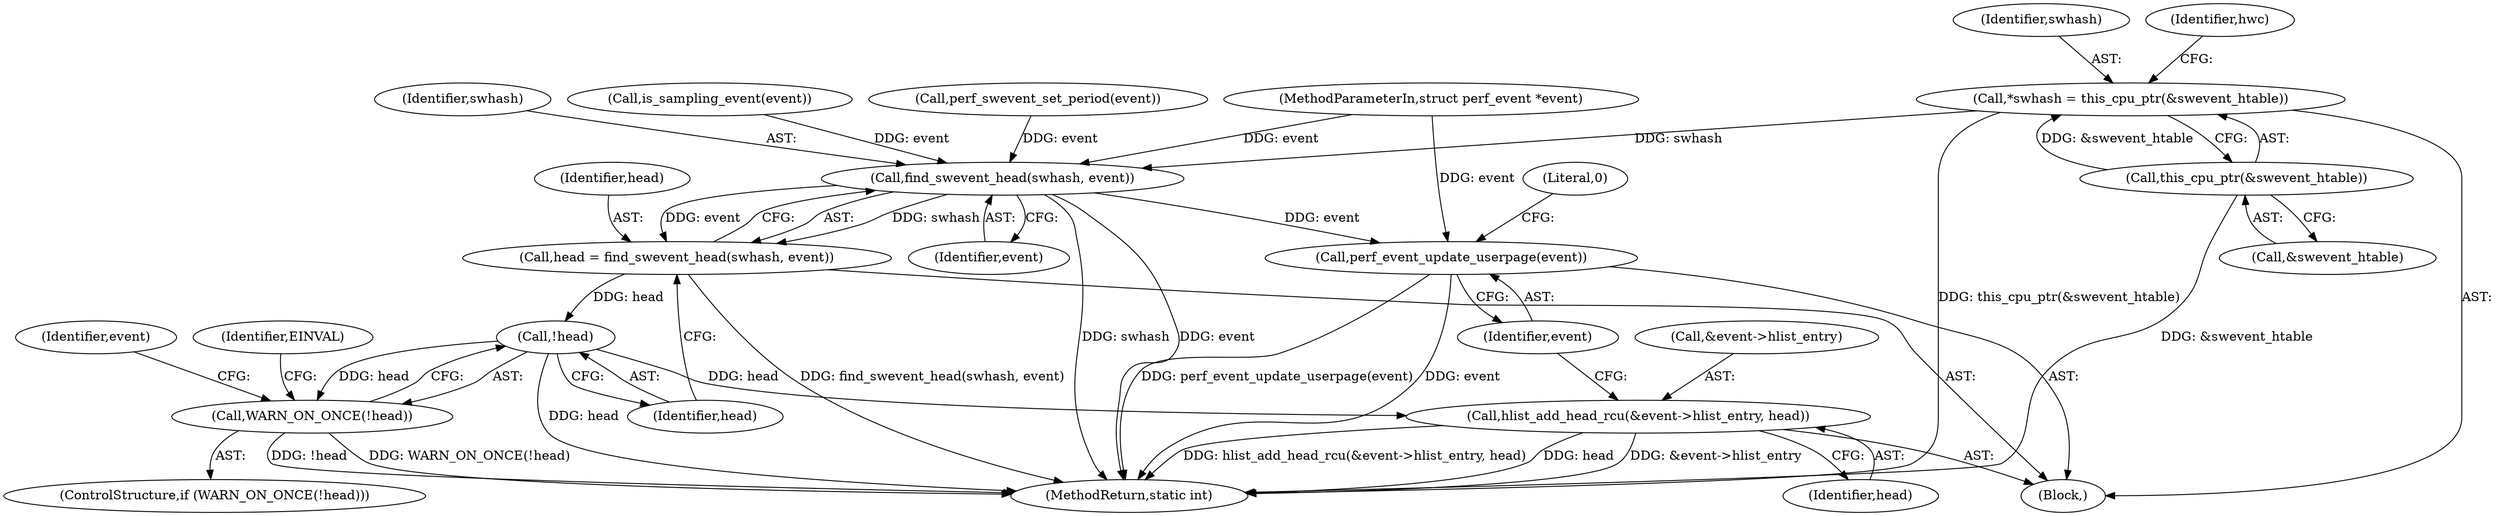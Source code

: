 digraph "0_linux_12ca6ad2e3a896256f086497a7c7406a547ee373_1@pointer" {
"1000105" [label="(Call,*swhash = this_cpu_ptr(&swevent_htable))"];
"1000107" [label="(Call,this_cpu_ptr(&swevent_htable))"];
"1000141" [label="(Call,find_swevent_head(swhash, event))"];
"1000139" [label="(Call,head = find_swevent_head(swhash, event))"];
"1000146" [label="(Call,!head)"];
"1000145" [label="(Call,WARN_ON_ONCE(!head))"];
"1000151" [label="(Call,hlist_add_head_rcu(&event->hlist_entry, head))"];
"1000157" [label="(Call,perf_event_update_userpage(event))"];
"1000157" [label="(Call,perf_event_update_userpage(event))"];
"1000154" [label="(Identifier,event)"];
"1000101" [label="(MethodParameterIn,struct perf_event *event)"];
"1000141" [label="(Call,find_swevent_head(swhash, event))"];
"1000142" [label="(Identifier,swhash)"];
"1000119" [label="(Call,is_sampling_event(event))"];
"1000105" [label="(Call,*swhash = this_cpu_ptr(&swevent_htable))"];
"1000140" [label="(Identifier,head)"];
"1000103" [label="(Block,)"];
"1000108" [label="(Call,&swevent_htable)"];
"1000156" [label="(Identifier,head)"];
"1000161" [label="(MethodReturn,static int)"];
"1000129" [label="(Call,perf_swevent_set_period(event))"];
"1000150" [label="(Identifier,EINVAL)"];
"1000151" [label="(Call,hlist_add_head_rcu(&event->hlist_entry, head))"];
"1000147" [label="(Identifier,head)"];
"1000160" [label="(Literal,0)"];
"1000106" [label="(Identifier,swhash)"];
"1000112" [label="(Identifier,hwc)"];
"1000107" [label="(Call,this_cpu_ptr(&swevent_htable))"];
"1000145" [label="(Call,WARN_ON_ONCE(!head))"];
"1000152" [label="(Call,&event->hlist_entry)"];
"1000158" [label="(Identifier,event)"];
"1000139" [label="(Call,head = find_swevent_head(swhash, event))"];
"1000146" [label="(Call,!head)"];
"1000143" [label="(Identifier,event)"];
"1000144" [label="(ControlStructure,if (WARN_ON_ONCE(!head)))"];
"1000105" -> "1000103"  [label="AST: "];
"1000105" -> "1000107"  [label="CFG: "];
"1000106" -> "1000105"  [label="AST: "];
"1000107" -> "1000105"  [label="AST: "];
"1000112" -> "1000105"  [label="CFG: "];
"1000105" -> "1000161"  [label="DDG: this_cpu_ptr(&swevent_htable)"];
"1000107" -> "1000105"  [label="DDG: &swevent_htable"];
"1000105" -> "1000141"  [label="DDG: swhash"];
"1000107" -> "1000108"  [label="CFG: "];
"1000108" -> "1000107"  [label="AST: "];
"1000107" -> "1000161"  [label="DDG: &swevent_htable"];
"1000141" -> "1000139"  [label="AST: "];
"1000141" -> "1000143"  [label="CFG: "];
"1000142" -> "1000141"  [label="AST: "];
"1000143" -> "1000141"  [label="AST: "];
"1000139" -> "1000141"  [label="CFG: "];
"1000141" -> "1000161"  [label="DDG: swhash"];
"1000141" -> "1000161"  [label="DDG: event"];
"1000141" -> "1000139"  [label="DDG: swhash"];
"1000141" -> "1000139"  [label="DDG: event"];
"1000129" -> "1000141"  [label="DDG: event"];
"1000119" -> "1000141"  [label="DDG: event"];
"1000101" -> "1000141"  [label="DDG: event"];
"1000141" -> "1000157"  [label="DDG: event"];
"1000139" -> "1000103"  [label="AST: "];
"1000140" -> "1000139"  [label="AST: "];
"1000147" -> "1000139"  [label="CFG: "];
"1000139" -> "1000161"  [label="DDG: find_swevent_head(swhash, event)"];
"1000139" -> "1000146"  [label="DDG: head"];
"1000146" -> "1000145"  [label="AST: "];
"1000146" -> "1000147"  [label="CFG: "];
"1000147" -> "1000146"  [label="AST: "];
"1000145" -> "1000146"  [label="CFG: "];
"1000146" -> "1000161"  [label="DDG: head"];
"1000146" -> "1000145"  [label="DDG: head"];
"1000146" -> "1000151"  [label="DDG: head"];
"1000145" -> "1000144"  [label="AST: "];
"1000150" -> "1000145"  [label="CFG: "];
"1000154" -> "1000145"  [label="CFG: "];
"1000145" -> "1000161"  [label="DDG: !head"];
"1000145" -> "1000161"  [label="DDG: WARN_ON_ONCE(!head)"];
"1000151" -> "1000103"  [label="AST: "];
"1000151" -> "1000156"  [label="CFG: "];
"1000152" -> "1000151"  [label="AST: "];
"1000156" -> "1000151"  [label="AST: "];
"1000158" -> "1000151"  [label="CFG: "];
"1000151" -> "1000161"  [label="DDG: &event->hlist_entry"];
"1000151" -> "1000161"  [label="DDG: hlist_add_head_rcu(&event->hlist_entry, head)"];
"1000151" -> "1000161"  [label="DDG: head"];
"1000157" -> "1000103"  [label="AST: "];
"1000157" -> "1000158"  [label="CFG: "];
"1000158" -> "1000157"  [label="AST: "];
"1000160" -> "1000157"  [label="CFG: "];
"1000157" -> "1000161"  [label="DDG: perf_event_update_userpage(event)"];
"1000157" -> "1000161"  [label="DDG: event"];
"1000101" -> "1000157"  [label="DDG: event"];
}
